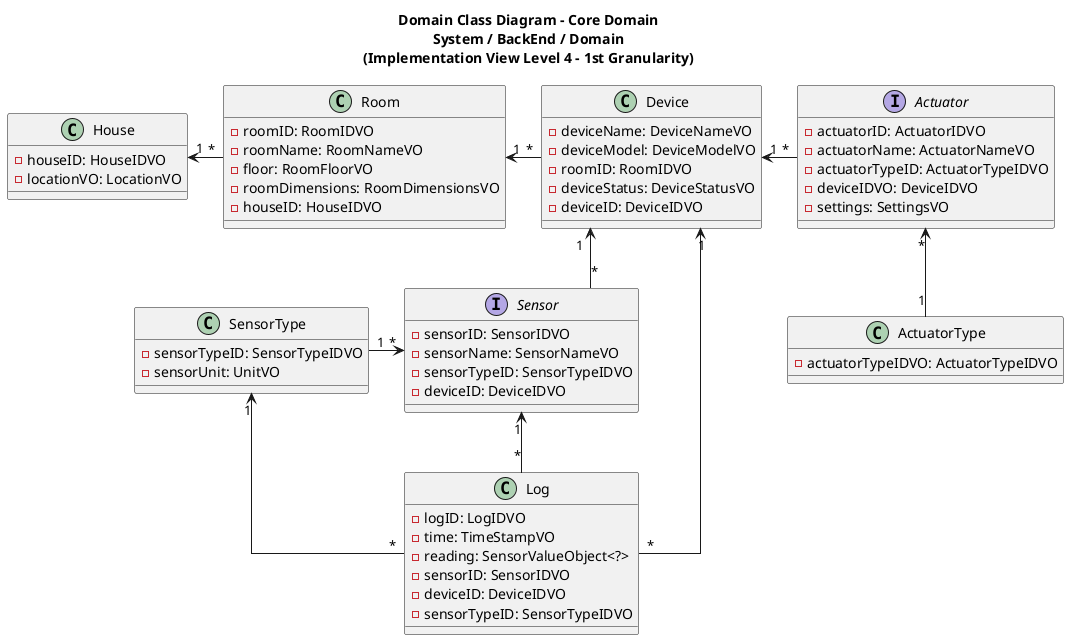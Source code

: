 @startuml
title Domain Class Diagram - Core Domain\nSystem / BackEnd / Domain\n(Implementation View Level 4 - 1st Granularity)

skinparam linetype ortho

class House {
- houseID: HouseIDVO
- locationVO: LocationVO
}

class Room {
- roomID: RoomIDVO
- roomName: RoomNameVO
- floor: RoomFloorVO
- roomDimensions: RoomDimensionsVO
- houseID: HouseIDVO
}

class Device {
- deviceName: DeviceNameVO
- deviceModel: DeviceModelVO
- roomID: RoomIDVO
- deviceStatus: DeviceStatusVO
- deviceID: DeviceIDVO
}

interface Sensor {
- sensorID: SensorIDVO
- sensorName: SensorNameVO
- sensorTypeID: SensorTypeIDVO
- deviceID: DeviceIDVO
}

interface Actuator {
- actuatorID: ActuatorIDVO
- actuatorName: ActuatorNameVO
- actuatorTypeID: ActuatorTypeIDVO
- deviceIDVO: DeviceIDVO
- settings: SettingsVO
}

class SensorType {
- sensorTypeID: SensorTypeIDVO
- sensorUnit: UnitVO
}

class ActuatorType {
- actuatorTypeIDVO: ActuatorTypeIDVO
}

class Log {
- logID: LogIDVO
- time: TimeStampVO
- reading: SensorValueObject<?>
- sensorID: SensorIDVO
- deviceID: DeviceIDVO
- sensorTypeID: SensorTypeIDVO
}

House "1" <--right "*" Room
Room "1" <--right "*" Device
Device "1" <--down "*" Sensor
Device "1" <--right "*" Actuator
Sensor "*" <--left "1" SensorType
Actuator "*" <--down "1" ActuatorType
Device "1" <--down "*" Log
Sensor "1" <--down "*" Log
SensorType "1" <--down "*" Log

@enduml